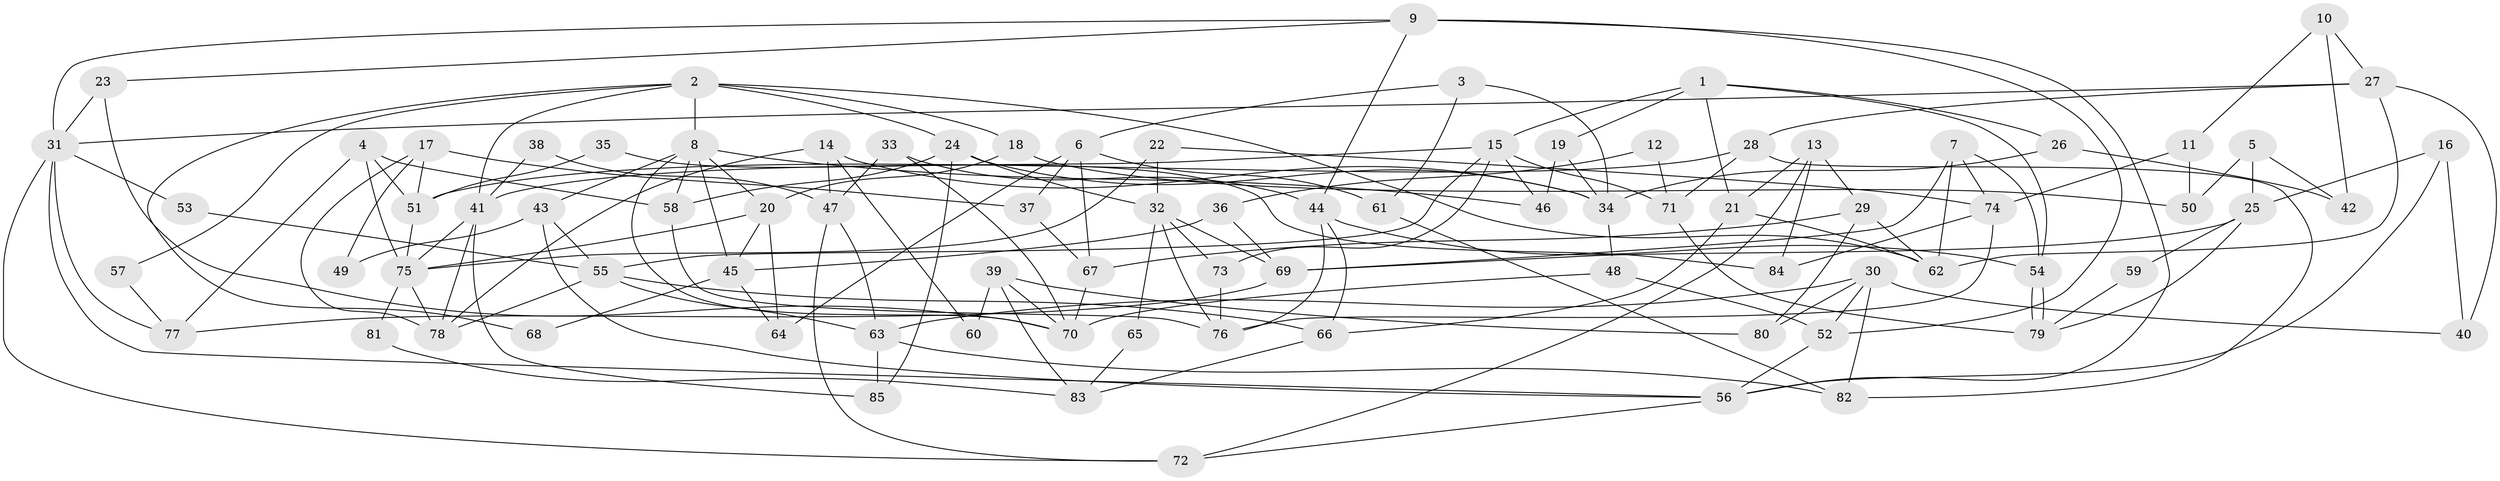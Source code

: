 // coarse degree distribution, {8: 0.09803921568627451, 3: 0.2549019607843137, 5: 0.13725490196078433, 4: 0.17647058823529413, 11: 0.0196078431372549, 10: 0.0196078431372549, 6: 0.0784313725490196, 2: 0.11764705882352941, 9: 0.058823529411764705, 7: 0.0392156862745098}
// Generated by graph-tools (version 1.1) at 2025/18/03/04/25 18:18:49]
// undirected, 85 vertices, 170 edges
graph export_dot {
graph [start="1"]
  node [color=gray90,style=filled];
  1;
  2;
  3;
  4;
  5;
  6;
  7;
  8;
  9;
  10;
  11;
  12;
  13;
  14;
  15;
  16;
  17;
  18;
  19;
  20;
  21;
  22;
  23;
  24;
  25;
  26;
  27;
  28;
  29;
  30;
  31;
  32;
  33;
  34;
  35;
  36;
  37;
  38;
  39;
  40;
  41;
  42;
  43;
  44;
  45;
  46;
  47;
  48;
  49;
  50;
  51;
  52;
  53;
  54;
  55;
  56;
  57;
  58;
  59;
  60;
  61;
  62;
  63;
  64;
  65;
  66;
  67;
  68;
  69;
  70;
  71;
  72;
  73;
  74;
  75;
  76;
  77;
  78;
  79;
  80;
  81;
  82;
  83;
  84;
  85;
  1 -- 54;
  1 -- 15;
  1 -- 19;
  1 -- 21;
  1 -- 26;
  2 -- 62;
  2 -- 41;
  2 -- 8;
  2 -- 18;
  2 -- 24;
  2 -- 57;
  2 -- 68;
  3 -- 6;
  3 -- 34;
  3 -- 61;
  4 -- 75;
  4 -- 58;
  4 -- 51;
  4 -- 77;
  5 -- 25;
  5 -- 42;
  5 -- 50;
  6 -- 67;
  6 -- 61;
  6 -- 37;
  6 -- 64;
  7 -- 54;
  7 -- 74;
  7 -- 62;
  7 -- 69;
  8 -- 20;
  8 -- 43;
  8 -- 45;
  8 -- 46;
  8 -- 58;
  8 -- 70;
  9 -- 52;
  9 -- 56;
  9 -- 23;
  9 -- 31;
  9 -- 44;
  10 -- 11;
  10 -- 27;
  10 -- 42;
  11 -- 74;
  11 -- 50;
  12 -- 71;
  12 -- 36;
  13 -- 21;
  13 -- 29;
  13 -- 72;
  13 -- 84;
  14 -- 47;
  14 -- 34;
  14 -- 60;
  14 -- 78;
  15 -- 73;
  15 -- 55;
  15 -- 41;
  15 -- 46;
  15 -- 71;
  16 -- 56;
  16 -- 40;
  16 -- 25;
  17 -- 78;
  17 -- 51;
  17 -- 37;
  17 -- 49;
  18 -- 20;
  18 -- 50;
  19 -- 46;
  19 -- 34;
  20 -- 75;
  20 -- 64;
  20 -- 45;
  21 -- 66;
  21 -- 62;
  22 -- 32;
  22 -- 75;
  22 -- 74;
  23 -- 31;
  23 -- 70;
  24 -- 58;
  24 -- 32;
  24 -- 34;
  24 -- 85;
  25 -- 69;
  25 -- 59;
  25 -- 79;
  26 -- 34;
  26 -- 42;
  27 -- 62;
  27 -- 28;
  27 -- 31;
  27 -- 40;
  28 -- 71;
  28 -- 51;
  28 -- 82;
  29 -- 62;
  29 -- 67;
  29 -- 80;
  30 -- 63;
  30 -- 52;
  30 -- 40;
  30 -- 80;
  30 -- 82;
  31 -- 53;
  31 -- 56;
  31 -- 72;
  31 -- 77;
  32 -- 69;
  32 -- 65;
  32 -- 73;
  32 -- 76;
  33 -- 70;
  33 -- 47;
  33 -- 44;
  34 -- 48;
  35 -- 51;
  35 -- 84;
  36 -- 69;
  36 -- 45;
  37 -- 67;
  38 -- 41;
  38 -- 47;
  39 -- 70;
  39 -- 80;
  39 -- 60;
  39 -- 83;
  41 -- 78;
  41 -- 75;
  41 -- 85;
  43 -- 56;
  43 -- 49;
  43 -- 55;
  44 -- 54;
  44 -- 66;
  44 -- 76;
  45 -- 64;
  45 -- 68;
  47 -- 63;
  47 -- 72;
  48 -- 70;
  48 -- 52;
  51 -- 75;
  52 -- 56;
  53 -- 55;
  54 -- 79;
  54 -- 79;
  55 -- 63;
  55 -- 66;
  55 -- 78;
  56 -- 72;
  57 -- 77;
  58 -- 76;
  59 -- 79;
  61 -- 82;
  63 -- 82;
  63 -- 85;
  65 -- 83;
  66 -- 83;
  67 -- 70;
  69 -- 77;
  71 -- 79;
  73 -- 76;
  74 -- 76;
  74 -- 84;
  75 -- 78;
  75 -- 81;
  81 -- 83;
}
